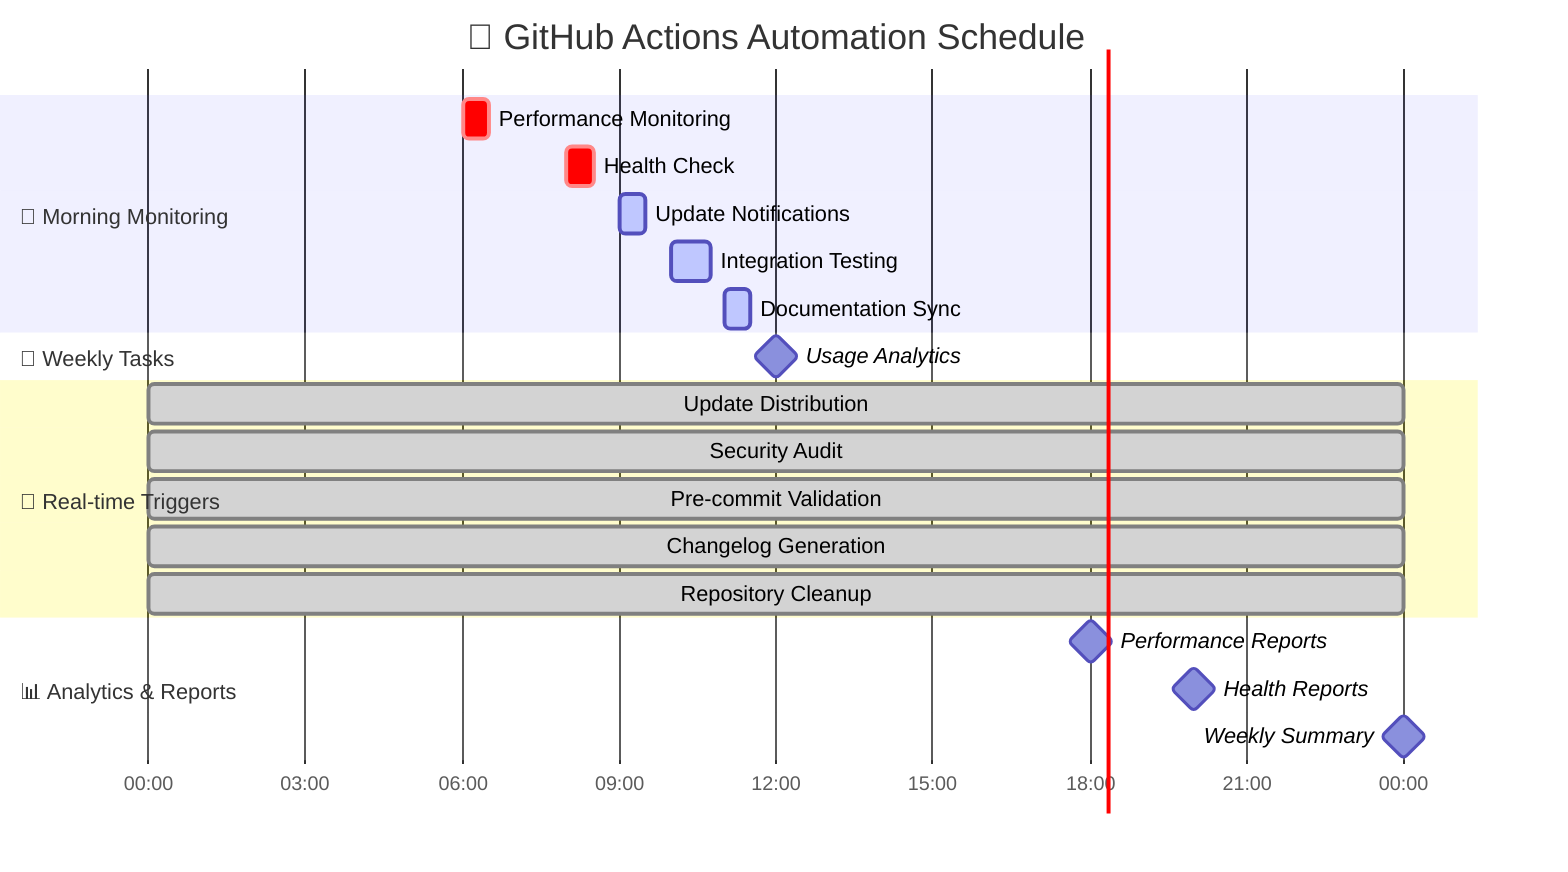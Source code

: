 gantt
    title 🤖 GitHub Actions Automation Schedule
    dateFormat  HH:mm
    axisFormat %H:%M
    
    section 🌅 Morning Monitoring
    Performance Monitoring      :crit, perf, 06:00, 30m
    Health Check                :crit, health, 08:00, 30m
    Update Notifications        :active, updates, 09:00, 30m
    Integration Testing         :active, tests, 10:00, 45m
    Documentation Sync          :active, docs, 11:00, 30m
    
    section 🎯 Weekly Tasks
    Usage Analytics            :milestone, analytics, 12:00, 0m
    
    section 🔄 Real-time Triggers
    Update Distribution        :done, dist, 00:00, 24h
    Security Audit            :done, sec, 00:00, 24h
    Pre-commit Validation     :done, pre, 00:00, 24h
    Changelog Generation      :done, change, 00:00, 24h
    Repository Cleanup        :done, clean, 00:00, 24h
    
    section 📊 Analytics & Reports
    Performance Reports        :milestone, reports, 18:00, 0m
    Health Reports            :milestone, health-rep, 20:00, 0m
    Weekly Summary            :milestone, summary, 23:59, 0m